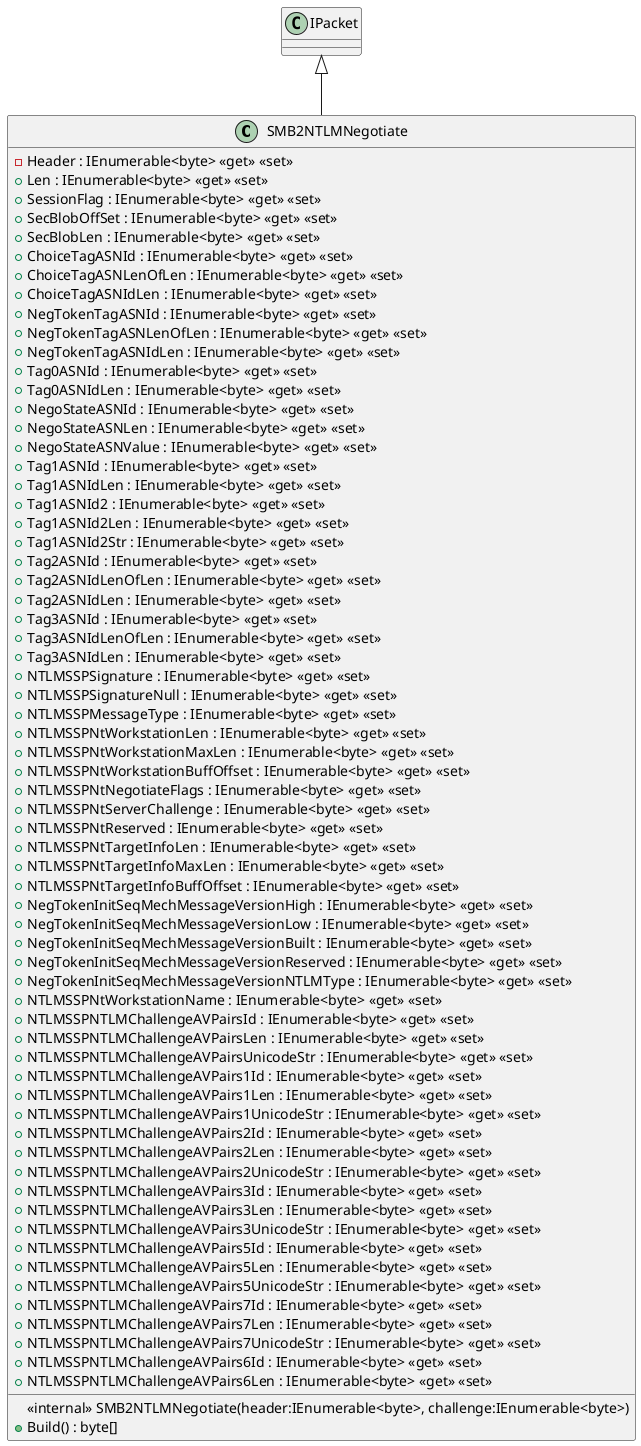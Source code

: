 @startuml
class SMB2NTLMNegotiate {
    - Header : IEnumerable<byte> <<get>> <<set>>
    <<internal>> SMB2NTLMNegotiate(header:IEnumerable<byte>, challenge:IEnumerable<byte>)
    + Build() : byte[]
    + Len : IEnumerable<byte> <<get>> <<set>>
    + SessionFlag : IEnumerable<byte> <<get>> <<set>>
    + SecBlobOffSet : IEnumerable<byte> <<get>> <<set>>
    + SecBlobLen : IEnumerable<byte> <<get>> <<set>>
    + ChoiceTagASNId : IEnumerable<byte> <<get>> <<set>>
    + ChoiceTagASNLenOfLen : IEnumerable<byte> <<get>> <<set>>
    + ChoiceTagASNIdLen : IEnumerable<byte> <<get>> <<set>>
    + NegTokenTagASNId : IEnumerable<byte> <<get>> <<set>>
    + NegTokenTagASNLenOfLen : IEnumerable<byte> <<get>> <<set>>
    + NegTokenTagASNIdLen : IEnumerable<byte> <<get>> <<set>>
    + Tag0ASNId : IEnumerable<byte> <<get>> <<set>>
    + Tag0ASNIdLen : IEnumerable<byte> <<get>> <<set>>
    + NegoStateASNId : IEnumerable<byte> <<get>> <<set>>
    + NegoStateASNLen : IEnumerable<byte> <<get>> <<set>>
    + NegoStateASNValue : IEnumerable<byte> <<get>> <<set>>
    + Tag1ASNId : IEnumerable<byte> <<get>> <<set>>
    + Tag1ASNIdLen : IEnumerable<byte> <<get>> <<set>>
    + Tag1ASNId2 : IEnumerable<byte> <<get>> <<set>>
    + Tag1ASNId2Len : IEnumerable<byte> <<get>> <<set>>
    + Tag1ASNId2Str : IEnumerable<byte> <<get>> <<set>>
    + Tag2ASNId : IEnumerable<byte> <<get>> <<set>>
    + Tag2ASNIdLenOfLen : IEnumerable<byte> <<get>> <<set>>
    + Tag2ASNIdLen : IEnumerable<byte> <<get>> <<set>>
    + Tag3ASNId : IEnumerable<byte> <<get>> <<set>>
    + Tag3ASNIdLenOfLen : IEnumerable<byte> <<get>> <<set>>
    + Tag3ASNIdLen : IEnumerable<byte> <<get>> <<set>>
    + NTLMSSPSignature : IEnumerable<byte> <<get>> <<set>>
    + NTLMSSPSignatureNull : IEnumerable<byte> <<get>> <<set>>
    + NTLMSSPMessageType : IEnumerable<byte> <<get>> <<set>>
    + NTLMSSPNtWorkstationLen : IEnumerable<byte> <<get>> <<set>>
    + NTLMSSPNtWorkstationMaxLen : IEnumerable<byte> <<get>> <<set>>
    + NTLMSSPNtWorkstationBuffOffset : IEnumerable<byte> <<get>> <<set>>
    + NTLMSSPNtNegotiateFlags : IEnumerable<byte> <<get>> <<set>>
    + NTLMSSPNtServerChallenge : IEnumerable<byte> <<get>> <<set>>
    + NTLMSSPNtReserved : IEnumerable<byte> <<get>> <<set>>
    + NTLMSSPNtTargetInfoLen : IEnumerable<byte> <<get>> <<set>>
    + NTLMSSPNtTargetInfoMaxLen : IEnumerable<byte> <<get>> <<set>>
    + NTLMSSPNtTargetInfoBuffOffset : IEnumerable<byte> <<get>> <<set>>
    + NegTokenInitSeqMechMessageVersionHigh : IEnumerable<byte> <<get>> <<set>>
    + NegTokenInitSeqMechMessageVersionLow : IEnumerable<byte> <<get>> <<set>>
    + NegTokenInitSeqMechMessageVersionBuilt : IEnumerable<byte> <<get>> <<set>>
    + NegTokenInitSeqMechMessageVersionReserved : IEnumerable<byte> <<get>> <<set>>
    + NegTokenInitSeqMechMessageVersionNTLMType : IEnumerable<byte> <<get>> <<set>>
    + NTLMSSPNtWorkstationName : IEnumerable<byte> <<get>> <<set>>
    + NTLMSSPNTLMChallengeAVPairsId : IEnumerable<byte> <<get>> <<set>>
    + NTLMSSPNTLMChallengeAVPairsLen : IEnumerable<byte> <<get>> <<set>>
    + NTLMSSPNTLMChallengeAVPairsUnicodeStr : IEnumerable<byte> <<get>> <<set>>
    + NTLMSSPNTLMChallengeAVPairs1Id : IEnumerable<byte> <<get>> <<set>>
    + NTLMSSPNTLMChallengeAVPairs1Len : IEnumerable<byte> <<get>> <<set>>
    + NTLMSSPNTLMChallengeAVPairs1UnicodeStr : IEnumerable<byte> <<get>> <<set>>
    + NTLMSSPNTLMChallengeAVPairs2Id : IEnumerable<byte> <<get>> <<set>>
    + NTLMSSPNTLMChallengeAVPairs2Len : IEnumerable<byte> <<get>> <<set>>
    + NTLMSSPNTLMChallengeAVPairs2UnicodeStr : IEnumerable<byte> <<get>> <<set>>
    + NTLMSSPNTLMChallengeAVPairs3Id : IEnumerable<byte> <<get>> <<set>>
    + NTLMSSPNTLMChallengeAVPairs3Len : IEnumerable<byte> <<get>> <<set>>
    + NTLMSSPNTLMChallengeAVPairs3UnicodeStr : IEnumerable<byte> <<get>> <<set>>
    + NTLMSSPNTLMChallengeAVPairs5Id : IEnumerable<byte> <<get>> <<set>>
    + NTLMSSPNTLMChallengeAVPairs5Len : IEnumerable<byte> <<get>> <<set>>
    + NTLMSSPNTLMChallengeAVPairs5UnicodeStr : IEnumerable<byte> <<get>> <<set>>
    + NTLMSSPNTLMChallengeAVPairs7Id : IEnumerable<byte> <<get>> <<set>>
    + NTLMSSPNTLMChallengeAVPairs7Len : IEnumerable<byte> <<get>> <<set>>
    + NTLMSSPNTLMChallengeAVPairs7UnicodeStr : IEnumerable<byte> <<get>> <<set>>
    + NTLMSSPNTLMChallengeAVPairs6Id : IEnumerable<byte> <<get>> <<set>>
    + NTLMSSPNTLMChallengeAVPairs6Len : IEnumerable<byte> <<get>> <<set>>
}
IPacket <|-- SMB2NTLMNegotiate
@enduml
